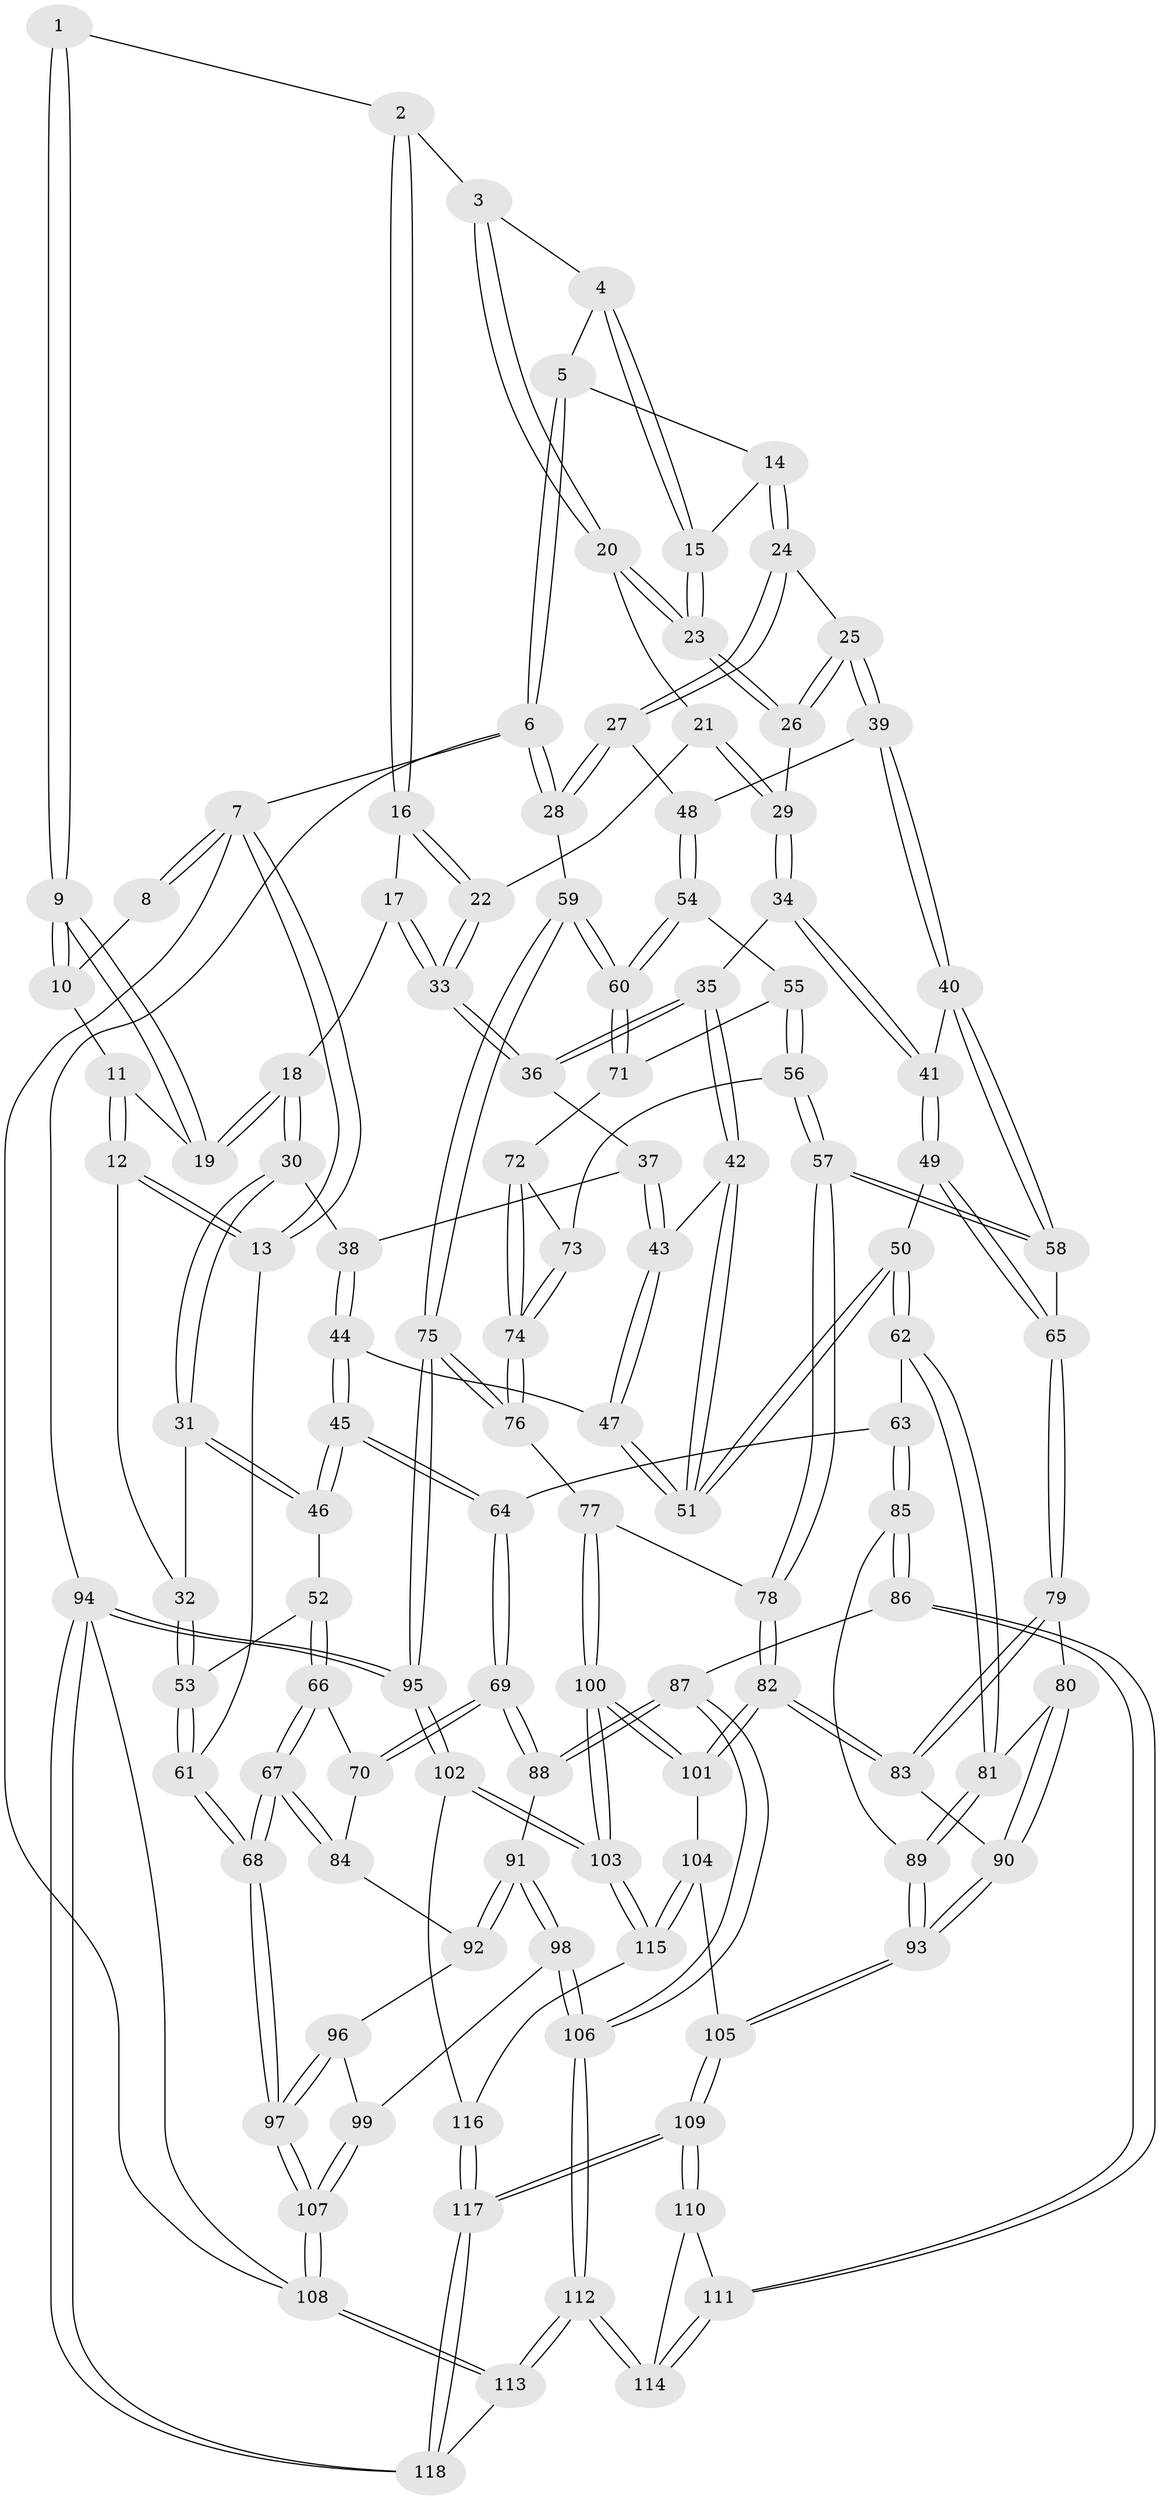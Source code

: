 // Generated by graph-tools (version 1.1) at 2025/27/03/09/25 03:27:03]
// undirected, 118 vertices, 292 edges
graph export_dot {
graph [start="1"]
  node [color=gray90,style=filled];
  1 [pos="+0.290161139223955+0"];
  2 [pos="+0.49431207244970476+0"];
  3 [pos="+0.5275352195011748+0"];
  4 [pos="+0.5863624125861949+0"];
  5 [pos="+0.7967439047773054+0"];
  6 [pos="+1+0"];
  7 [pos="+0+0"];
  8 [pos="+0.08438693449641924+0"];
  9 [pos="+0.2139406738188651+0.1932954694599891"];
  10 [pos="+0.10272380560466993+0.027822264747010023"];
  11 [pos="+0.03620022072294783+0.18453160243690683"];
  12 [pos="+0+0.28238736795095276"];
  13 [pos="+0+0.2857265189374945"];
  14 [pos="+0.82380582338858+0.16301308711253396"];
  15 [pos="+0.781262394418313+0.16391470876273095"];
  16 [pos="+0.3689169299387983+0.12191154937753898"];
  17 [pos="+0.2852860382812823+0.20926173836916456"];
  18 [pos="+0.23267657306660258+0.2186702423403445"];
  19 [pos="+0.21533501883302694+0.1990496796351367"];
  20 [pos="+0.5567034768515634+0.052114226418525395"];
  21 [pos="+0.5068489342888934+0.22560072283785942"];
  22 [pos="+0.44873491010968164+0.2629683774816884"];
  23 [pos="+0.6797071638851842+0.21909158922395452"];
  24 [pos="+0.9310903348279478+0.23555365753804494"];
  25 [pos="+0.7245501739341286+0.3257230193950214"];
  26 [pos="+0.6831348385305436+0.28970927547363223"];
  27 [pos="+1+0.25289832050382427"];
  28 [pos="+1+0.2556825715284708"];
  29 [pos="+0.5879876361215981+0.32068343242092473"];
  30 [pos="+0.20066936091446128+0.30968607792879804"];
  31 [pos="+0.1546206688333201+0.33966862778140655"];
  32 [pos="+0.04136321645322582+0.3442198136041329"];
  33 [pos="+0.4096026678035753+0.31113431823866317"];
  34 [pos="+0.5618792414070741+0.3597242842797354"];
  35 [pos="+0.4478528050560747+0.36485928772296655"];
  36 [pos="+0.41008367118658323+0.31824838712721765"];
  37 [pos="+0.40301652112433+0.32311473358943293"];
  38 [pos="+0.26548533288887016+0.36681032131268504"];
  39 [pos="+0.734941684819665+0.38302149584813305"];
  40 [pos="+0.6322163740142981+0.4629743992763027"];
  41 [pos="+0.5811587949859296+0.4399060641793296"];
  42 [pos="+0.4440635452379724+0.4110141529460138"];
  43 [pos="+0.3334407240530185+0.42598047655330484"];
  44 [pos="+0.29696753184100344+0.4522904453248539"];
  45 [pos="+0.2501733216503459+0.5163894163950009"];
  46 [pos="+0.17525150039095885+0.46737610984338257"];
  47 [pos="+0.3055245050237599+0.45121685276879697"];
  48 [pos="+0.7691349040435447+0.41842192049020377"];
  49 [pos="+0.476657969565901+0.5168083223272134"];
  50 [pos="+0.4604106230966492+0.5182845530977"];
  51 [pos="+0.4516845368656391+0.5032810385121801"];
  52 [pos="+0.10443246313858526+0.4947072021249319"];
  53 [pos="+0.07837624558338019+0.47634436214187387"];
  54 [pos="+0.7760369221820171+0.43148763233341075"];
  55 [pos="+0.7577552774070406+0.5000066641163317"];
  56 [pos="+0.7368647759652647+0.5325286471415791"];
  57 [pos="+0.6724197821194691+0.5735453468262172"];
  58 [pos="+0.6617354793389307+0.5697877942810762"];
  59 [pos="+1+0.4967501011996384"];
  60 [pos="+0.9420964358772675+0.49174925862815666"];
  61 [pos="+0+0.5965546668013982"];
  62 [pos="+0.43500738139665923+0.5673679807677603"];
  63 [pos="+0.2942695100364175+0.604684209735848"];
  64 [pos="+0.25576508830692823+0.5878074245971557"];
  65 [pos="+0.608621260143994+0.589658730457613"];
  66 [pos="+0.10201862513384163+0.5445922838243661"];
  67 [pos="+0+0.6217283579353178"];
  68 [pos="+0+0.6226829840805835"];
  69 [pos="+0.19143850339735693+0.6289864829718358"];
  70 [pos="+0.16224727520106685+0.6161723402574757"];
  71 [pos="+0.8398028202923219+0.5402770618052011"];
  72 [pos="+0.8284895048634343+0.5548025067142814"];
  73 [pos="+0.7752559648461439+0.5566666985153261"];
  74 [pos="+0.8150313425275246+0.6349156237011804"];
  75 [pos="+1+0.6000016599155052"];
  76 [pos="+0.8177139933577036+0.6650783085701842"];
  77 [pos="+0.8122173105432452+0.6694869925187519"];
  78 [pos="+0.7192433062857182+0.6513070221236955"];
  79 [pos="+0.594393540035075+0.6150317751230601"];
  80 [pos="+0.5051300699617194+0.6662329902024733"];
  81 [pos="+0.46698304068020735+0.6564598725271464"];
  82 [pos="+0.6656035906106933+0.739305113283035"];
  83 [pos="+0.6060395059669822+0.6932621192695095"];
  84 [pos="+0.004259982822503635+0.6414964502182167"];
  85 [pos="+0.3650138752471338+0.7740842869560383"];
  86 [pos="+0.3347262912230718+0.8078774829434959"];
  87 [pos="+0.2422458015155983+0.7941339898432799"];
  88 [pos="+0.18130803665898548+0.6726200572326759"];
  89 [pos="+0.39118058763604596+0.767287195343627"];
  90 [pos="+0.5421448998992814+0.7169498979624648"];
  91 [pos="+0.13163037229461622+0.7087713653035241"];
  92 [pos="+0.091948558312539+0.7034592151096549"];
  93 [pos="+0.5425911765818843+0.827177894827465"];
  94 [pos="+1+1"];
  95 [pos="+1+1"];
  96 [pos="+0.060117439351419694+0.7356240596446744"];
  97 [pos="+0+0.6538715973300365"];
  98 [pos="+0.10129632866322102+0.8157794983925111"];
  99 [pos="+0.08792679274524248+0.8152404584659476"];
  100 [pos="+0.8186330165825094+0.8818245053258923"];
  101 [pos="+0.6648686143275753+0.802167625963446"];
  102 [pos="+0.987244540436608+1"];
  103 [pos="+0.8398701669623835+0.9093655286603397"];
  104 [pos="+0.5784999683415292+0.8334046369193522"];
  105 [pos="+0.5480744456030952+0.8330546767358527"];
  106 [pos="+0.15530091064371063+0.8504784343888672"];
  107 [pos="+0+0.8996412827588653"];
  108 [pos="+0+1"];
  109 [pos="+0.46462059833543684+1"];
  110 [pos="+0.40302578989689003+0.9374362292527846"];
  111 [pos="+0.33503793420767597+0.8114439661068444"];
  112 [pos="+0.16427115514368557+1"];
  113 [pos="+0.09090545125007307+1"];
  114 [pos="+0.24596243552882327+0.9678980307745577"];
  115 [pos="+0.6283144523107144+0.941930327645257"];
  116 [pos="+0.6177374012704885+0.9677507221316952"];
  117 [pos="+0.4877438341944576+1"];
  118 [pos="+0.48724037982089996+1"];
  1 -- 2;
  1 -- 9;
  1 -- 9;
  2 -- 3;
  2 -- 16;
  2 -- 16;
  3 -- 4;
  3 -- 20;
  3 -- 20;
  4 -- 5;
  4 -- 15;
  4 -- 15;
  5 -- 6;
  5 -- 6;
  5 -- 14;
  6 -- 7;
  6 -- 28;
  6 -- 28;
  6 -- 94;
  7 -- 8;
  7 -- 8;
  7 -- 13;
  7 -- 13;
  7 -- 108;
  8 -- 10;
  9 -- 10;
  9 -- 10;
  9 -- 19;
  9 -- 19;
  10 -- 11;
  11 -- 12;
  11 -- 12;
  11 -- 19;
  12 -- 13;
  12 -- 13;
  12 -- 32;
  13 -- 61;
  14 -- 15;
  14 -- 24;
  14 -- 24;
  15 -- 23;
  15 -- 23;
  16 -- 17;
  16 -- 22;
  16 -- 22;
  17 -- 18;
  17 -- 33;
  17 -- 33;
  18 -- 19;
  18 -- 19;
  18 -- 30;
  18 -- 30;
  20 -- 21;
  20 -- 23;
  20 -- 23;
  21 -- 22;
  21 -- 29;
  21 -- 29;
  22 -- 33;
  22 -- 33;
  23 -- 26;
  23 -- 26;
  24 -- 25;
  24 -- 27;
  24 -- 27;
  25 -- 26;
  25 -- 26;
  25 -- 39;
  25 -- 39;
  26 -- 29;
  27 -- 28;
  27 -- 28;
  27 -- 48;
  28 -- 59;
  29 -- 34;
  29 -- 34;
  30 -- 31;
  30 -- 31;
  30 -- 38;
  31 -- 32;
  31 -- 46;
  31 -- 46;
  32 -- 53;
  32 -- 53;
  33 -- 36;
  33 -- 36;
  34 -- 35;
  34 -- 41;
  34 -- 41;
  35 -- 36;
  35 -- 36;
  35 -- 42;
  35 -- 42;
  36 -- 37;
  37 -- 38;
  37 -- 43;
  37 -- 43;
  38 -- 44;
  38 -- 44;
  39 -- 40;
  39 -- 40;
  39 -- 48;
  40 -- 41;
  40 -- 58;
  40 -- 58;
  41 -- 49;
  41 -- 49;
  42 -- 43;
  42 -- 51;
  42 -- 51;
  43 -- 47;
  43 -- 47;
  44 -- 45;
  44 -- 45;
  44 -- 47;
  45 -- 46;
  45 -- 46;
  45 -- 64;
  45 -- 64;
  46 -- 52;
  47 -- 51;
  47 -- 51;
  48 -- 54;
  48 -- 54;
  49 -- 50;
  49 -- 65;
  49 -- 65;
  50 -- 51;
  50 -- 51;
  50 -- 62;
  50 -- 62;
  52 -- 53;
  52 -- 66;
  52 -- 66;
  53 -- 61;
  53 -- 61;
  54 -- 55;
  54 -- 60;
  54 -- 60;
  55 -- 56;
  55 -- 56;
  55 -- 71;
  56 -- 57;
  56 -- 57;
  56 -- 73;
  57 -- 58;
  57 -- 58;
  57 -- 78;
  57 -- 78;
  58 -- 65;
  59 -- 60;
  59 -- 60;
  59 -- 75;
  59 -- 75;
  60 -- 71;
  60 -- 71;
  61 -- 68;
  61 -- 68;
  62 -- 63;
  62 -- 81;
  62 -- 81;
  63 -- 64;
  63 -- 85;
  63 -- 85;
  64 -- 69;
  64 -- 69;
  65 -- 79;
  65 -- 79;
  66 -- 67;
  66 -- 67;
  66 -- 70;
  67 -- 68;
  67 -- 68;
  67 -- 84;
  67 -- 84;
  68 -- 97;
  68 -- 97;
  69 -- 70;
  69 -- 70;
  69 -- 88;
  69 -- 88;
  70 -- 84;
  71 -- 72;
  72 -- 73;
  72 -- 74;
  72 -- 74;
  73 -- 74;
  73 -- 74;
  74 -- 76;
  74 -- 76;
  75 -- 76;
  75 -- 76;
  75 -- 95;
  75 -- 95;
  76 -- 77;
  77 -- 78;
  77 -- 100;
  77 -- 100;
  78 -- 82;
  78 -- 82;
  79 -- 80;
  79 -- 83;
  79 -- 83;
  80 -- 81;
  80 -- 90;
  80 -- 90;
  81 -- 89;
  81 -- 89;
  82 -- 83;
  82 -- 83;
  82 -- 101;
  82 -- 101;
  83 -- 90;
  84 -- 92;
  85 -- 86;
  85 -- 86;
  85 -- 89;
  86 -- 87;
  86 -- 111;
  86 -- 111;
  87 -- 88;
  87 -- 88;
  87 -- 106;
  87 -- 106;
  88 -- 91;
  89 -- 93;
  89 -- 93;
  90 -- 93;
  90 -- 93;
  91 -- 92;
  91 -- 92;
  91 -- 98;
  91 -- 98;
  92 -- 96;
  93 -- 105;
  93 -- 105;
  94 -- 95;
  94 -- 95;
  94 -- 118;
  94 -- 118;
  94 -- 108;
  95 -- 102;
  95 -- 102;
  96 -- 97;
  96 -- 97;
  96 -- 99;
  97 -- 107;
  97 -- 107;
  98 -- 99;
  98 -- 106;
  98 -- 106;
  99 -- 107;
  99 -- 107;
  100 -- 101;
  100 -- 101;
  100 -- 103;
  100 -- 103;
  101 -- 104;
  102 -- 103;
  102 -- 103;
  102 -- 116;
  103 -- 115;
  103 -- 115;
  104 -- 105;
  104 -- 115;
  104 -- 115;
  105 -- 109;
  105 -- 109;
  106 -- 112;
  106 -- 112;
  107 -- 108;
  107 -- 108;
  108 -- 113;
  108 -- 113;
  109 -- 110;
  109 -- 110;
  109 -- 117;
  109 -- 117;
  110 -- 111;
  110 -- 114;
  111 -- 114;
  111 -- 114;
  112 -- 113;
  112 -- 113;
  112 -- 114;
  112 -- 114;
  113 -- 118;
  115 -- 116;
  116 -- 117;
  116 -- 117;
  117 -- 118;
  117 -- 118;
}
